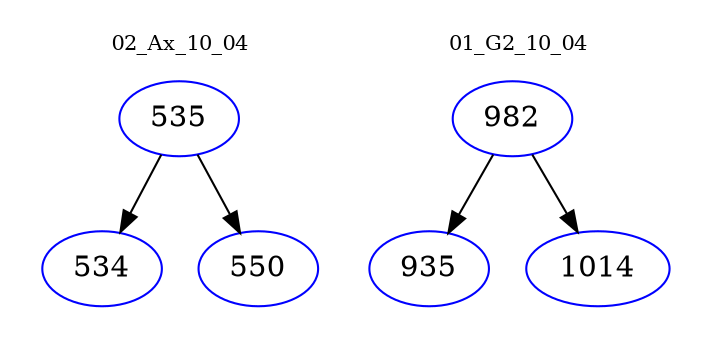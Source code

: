 digraph{
subgraph cluster_0 {
color = white
label = "02_Ax_10_04";
fontsize=10;
T0_535 [label="535", color="blue"]
T0_535 -> T0_534 [color="black"]
T0_534 [label="534", color="blue"]
T0_535 -> T0_550 [color="black"]
T0_550 [label="550", color="blue"]
}
subgraph cluster_1 {
color = white
label = "01_G2_10_04";
fontsize=10;
T1_982 [label="982", color="blue"]
T1_982 -> T1_935 [color="black"]
T1_935 [label="935", color="blue"]
T1_982 -> T1_1014 [color="black"]
T1_1014 [label="1014", color="blue"]
}
}
